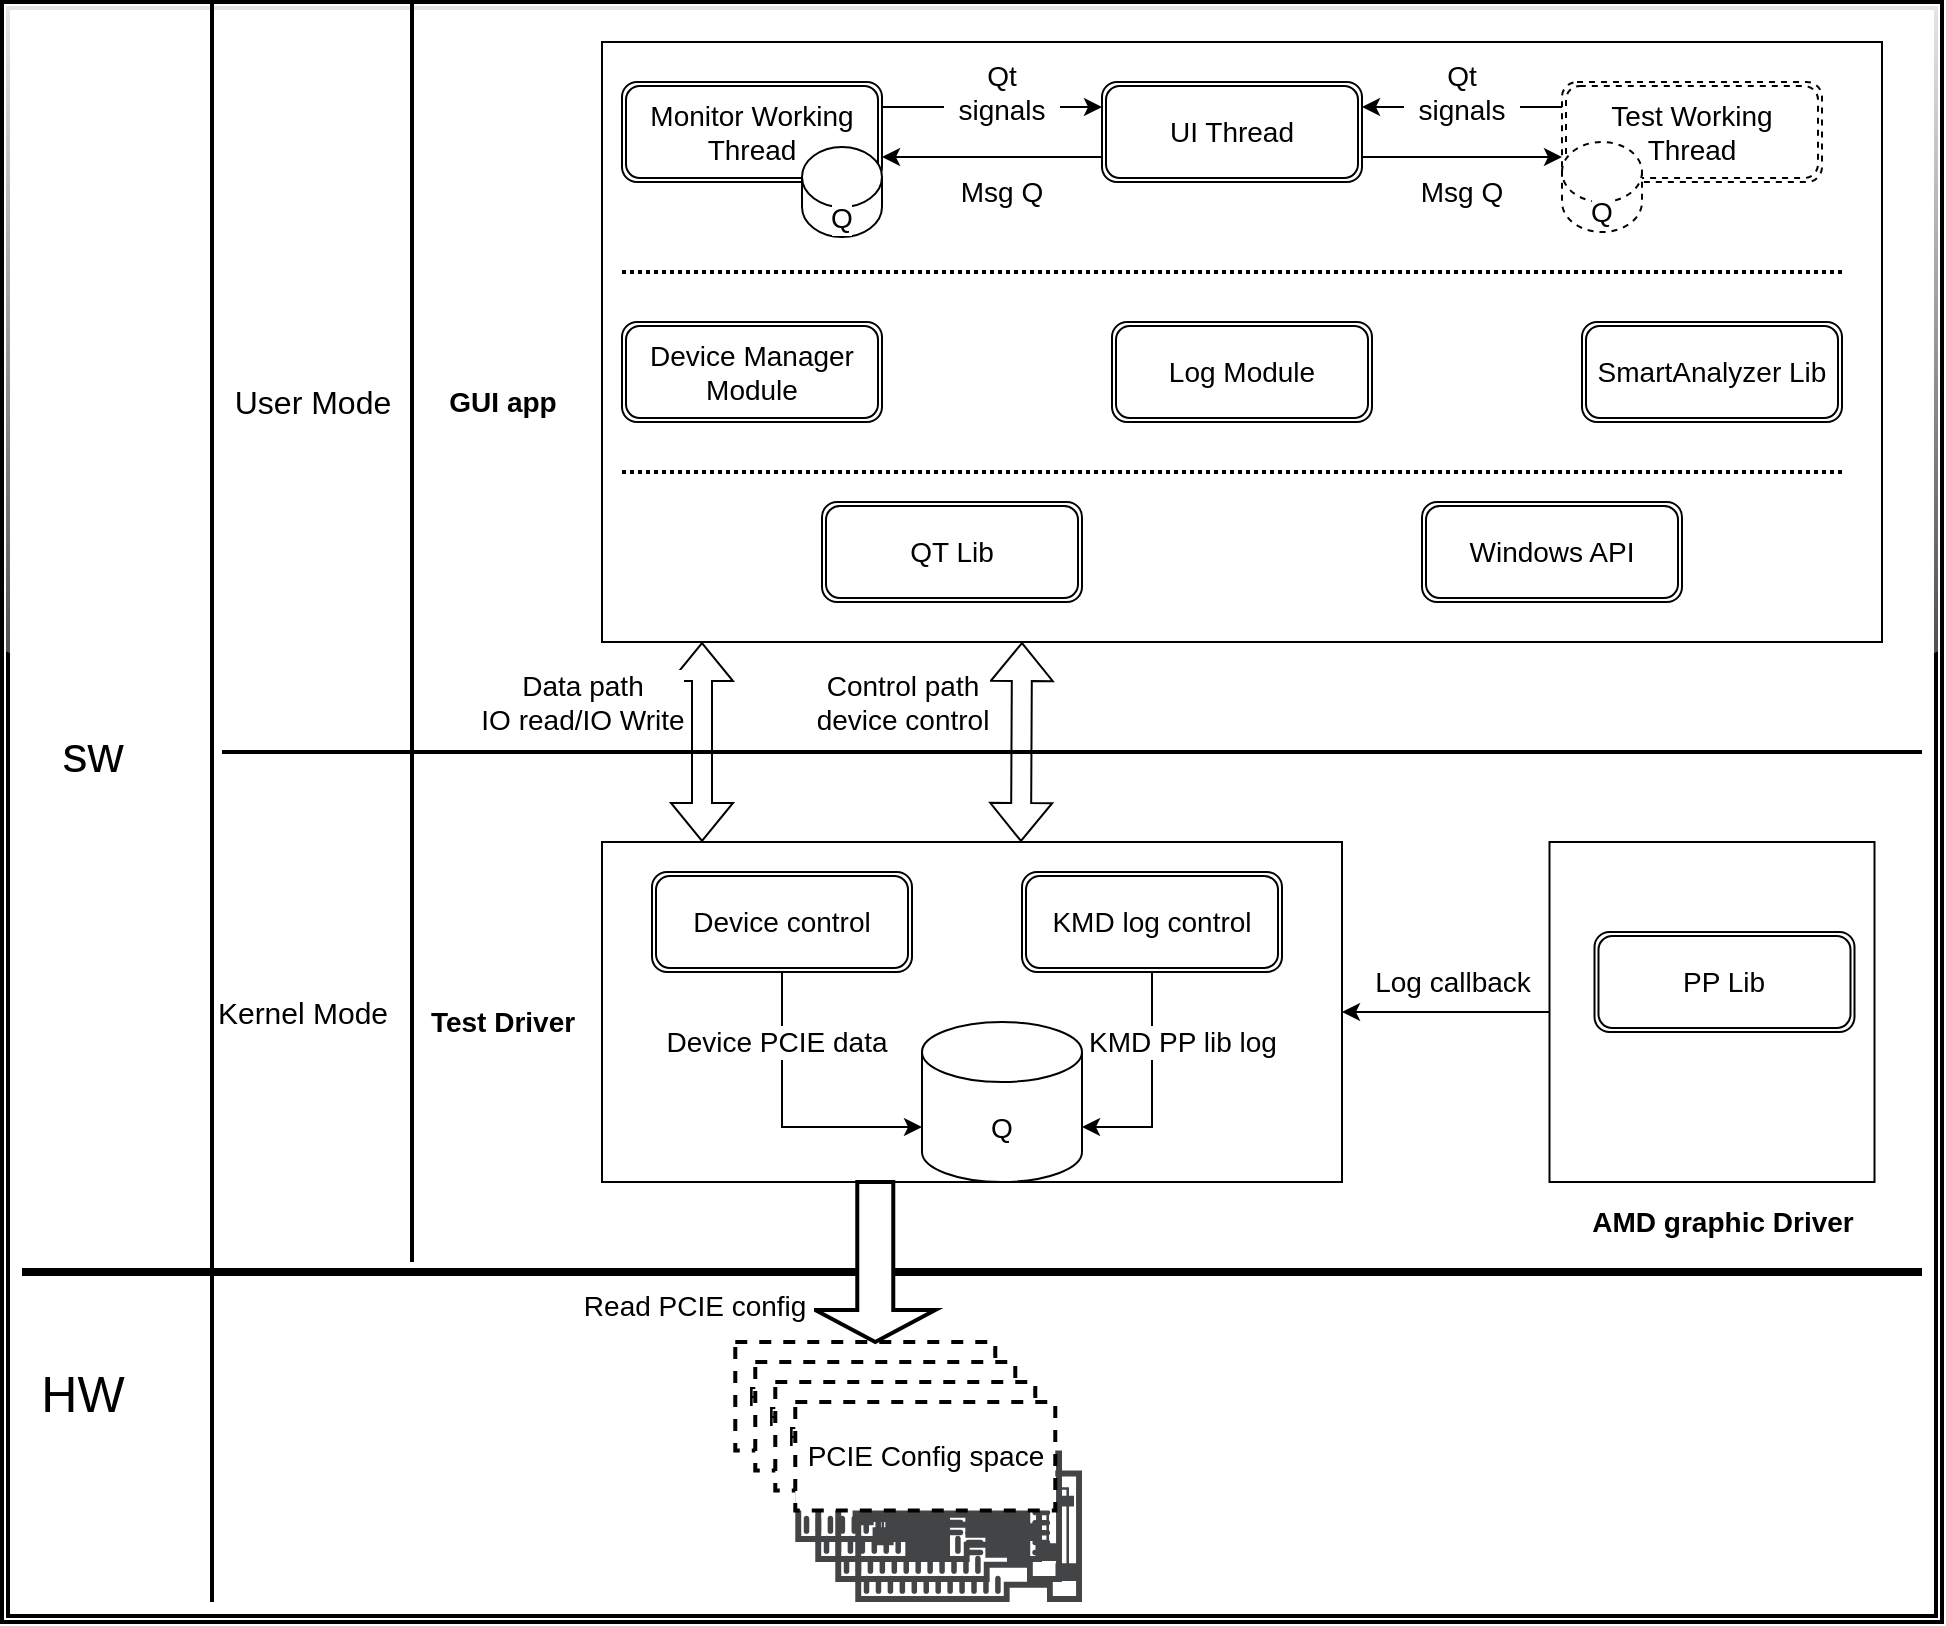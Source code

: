 <mxfile version="16.5.6" type="github">
  <diagram id="kgpKYQtTHZ0yAKxKKP6v" name="Page-1">
    <mxGraphModel dx="2523" dy="899" grid="1" gridSize="10" guides="1" tooltips="1" connect="1" arrows="1" fold="1" page="1" pageScale="1" pageWidth="850" pageHeight="1100" math="0" shadow="0">
      <root>
        <mxCell id="0" />
        <mxCell id="1" parent="0" />
        <mxCell id="bdpj6q706ZwAjSxWvGq5-77" value="" style="shape=ext;double=1;rounded=0;whiteSpace=wrap;html=1;glass=1;fontSize=25;strokeWidth=2;shadow=0;sketch=0;labelBackgroundColor=default;" vertex="1" parent="1">
          <mxGeometry x="-170" y="310" width="970" height="810" as="geometry" />
        </mxCell>
        <mxCell id="bdpj6q706ZwAjSxWvGq5-51" value="&lt;span style=&quot;font-size: 14px;&quot;&gt;PCIE Config space&lt;/span&gt;" style="rounded=0;whiteSpace=wrap;html=1;dashed=1;strokeWidth=2;glass=0;fontSize=14;fontStyle=0;labelBackgroundColor=default;" vertex="1" parent="1">
          <mxGeometry x="196.64" y="980" width="130" height="54.25" as="geometry" />
        </mxCell>
        <mxCell id="bdpj6q706ZwAjSxWvGq5-3" value="&lt;font style=&quot;font-size: 16px&quot;&gt;User Mode&lt;/font&gt;" style="text;html=1;align=center;verticalAlign=middle;resizable=0;points=[];autosize=1;strokeColor=none;fillColor=none;fontSize=14;fontStyle=0;labelBackgroundColor=default;" vertex="1" parent="1">
          <mxGeometry x="-60" y="500" width="90" height="20" as="geometry" />
        </mxCell>
        <mxCell id="bdpj6q706ZwAjSxWvGq5-4" value="&lt;b&gt;GUI app&lt;/b&gt;" style="text;html=1;align=center;verticalAlign=middle;resizable=0;points=[];autosize=1;strokeColor=none;fillColor=none;fontSize=14;fontStyle=0;labelBackgroundColor=default;" vertex="1" parent="1">
          <mxGeometry x="45" y="500" width="70" height="20" as="geometry" />
        </mxCell>
        <mxCell id="bdpj6q706ZwAjSxWvGq5-5" value="&lt;font style=&quot;font-size: 15px&quot;&gt;Kernel Mode&lt;/font&gt;" style="text;html=1;align=center;verticalAlign=middle;resizable=0;points=[];autosize=1;strokeColor=none;fillColor=none;fontSize=14;fontStyle=0;labelBackgroundColor=default;" vertex="1" parent="1">
          <mxGeometry x="-70" y="805" width="100" height="20" as="geometry" />
        </mxCell>
        <mxCell id="bdpj6q706ZwAjSxWvGq5-6" value="" style="line;strokeWidth=2;direction=south;html=1;fontSize=14;fontStyle=0;labelBackgroundColor=default;" vertex="1" parent="1">
          <mxGeometry x="30" y="310" width="10" height="630" as="geometry" />
        </mxCell>
        <mxCell id="bdpj6q706ZwAjSxWvGq5-7" value="" style="line;strokeWidth=4;html=1;perimeter=backbonePerimeter;points=[];outlineConnect=0;fontSize=14;fontStyle=0;labelBackgroundColor=default;" vertex="1" parent="1">
          <mxGeometry x="-160" y="940" width="950" height="10" as="geometry" />
        </mxCell>
        <mxCell id="bdpj6q706ZwAjSxWvGq5-8" value="" style="line;strokeWidth=2;direction=south;html=1;fontSize=14;fontStyle=0;labelBackgroundColor=default;" vertex="1" parent="1">
          <mxGeometry x="-70" y="310" width="10" height="800" as="geometry" />
        </mxCell>
        <mxCell id="bdpj6q706ZwAjSxWvGq5-9" value="&lt;font style=&quot;font-size: 25px&quot;&gt;sw&lt;/font&gt;" style="text;html=1;align=center;verticalAlign=middle;resizable=0;points=[];autosize=1;strokeColor=none;fillColor=none;fontSize=14;fontStyle=0;labelBackgroundColor=default;" vertex="1" parent="1">
          <mxGeometry x="-150" y="670" width="50" height="30" as="geometry" />
        </mxCell>
        <mxCell id="bdpj6q706ZwAjSxWvGq5-10" value="&lt;font style=&quot;font-size: 25px&quot;&gt;HW&lt;/font&gt;" style="text;html=1;align=center;verticalAlign=middle;resizable=0;points=[];autosize=1;strokeColor=none;fillColor=none;fontSize=14;fontStyle=0;labelBackgroundColor=default;" vertex="1" parent="1">
          <mxGeometry x="-160" y="990" width="60" height="30" as="geometry" />
        </mxCell>
        <mxCell id="bdpj6q706ZwAjSxWvGq5-11" value="" style="whiteSpace=wrap;html=1;fontSize=14;fontStyle=0;labelBackgroundColor=default;" vertex="1" parent="1">
          <mxGeometry x="130" y="730" width="370" height="170" as="geometry" />
        </mxCell>
        <mxCell id="bdpj6q706ZwAjSxWvGq5-73" style="edgeStyle=orthogonalEdgeStyle;rounded=0;orthogonalLoop=1;jettySize=auto;html=1;fontSize=14;fontStyle=0;labelBackgroundColor=default;" edge="1" parent="1" source="bdpj6q706ZwAjSxWvGq5-12" target="bdpj6q706ZwAjSxWvGq5-11">
          <mxGeometry relative="1" as="geometry" />
        </mxCell>
        <mxCell id="bdpj6q706ZwAjSxWvGq5-12" value="" style="whiteSpace=wrap;html=1;fontSize=14;fontStyle=0;labelBackgroundColor=default;" vertex="1" parent="1">
          <mxGeometry x="603.75" y="730" width="162.5" height="170" as="geometry" />
        </mxCell>
        <mxCell id="bdpj6q706ZwAjSxWvGq5-13" value="" style="whiteSpace=wrap;html=1;fontSize=14;fontStyle=0;labelBackgroundColor=default;" vertex="1" parent="1">
          <mxGeometry x="130" y="330" width="640" height="300" as="geometry" />
        </mxCell>
        <mxCell id="bdpj6q706ZwAjSxWvGq5-14" value="&lt;b&gt;Test Driver&lt;/b&gt;" style="text;html=1;align=center;verticalAlign=middle;resizable=0;points=[];autosize=1;strokeColor=none;fillColor=none;fontSize=14;fontStyle=0;labelBackgroundColor=default;" vertex="1" parent="1">
          <mxGeometry x="35" y="810" width="90" height="20" as="geometry" />
        </mxCell>
        <mxCell id="bdpj6q706ZwAjSxWvGq5-16" value="&lt;b&gt;AMD graphic Driver&lt;/b&gt;" style="text;html=1;align=center;verticalAlign=middle;resizable=0;points=[];autosize=1;strokeColor=none;fillColor=none;fontSize=14;fontStyle=0;labelBackgroundColor=default;" vertex="1" parent="1">
          <mxGeometry x="615" y="910" width="150" height="20" as="geometry" />
        </mxCell>
        <mxCell id="bdpj6q706ZwAjSxWvGq5-32" style="edgeStyle=orthogonalEdgeStyle;rounded=0;orthogonalLoop=1;jettySize=auto;html=1;entryX=1;entryY=0.75;entryDx=0;entryDy=0;fontSize=14;fontStyle=0;labelBackgroundColor=default;" edge="1" parent="1" source="bdpj6q706ZwAjSxWvGq5-17" target="bdpj6q706ZwAjSxWvGq5-18">
          <mxGeometry relative="1" as="geometry">
            <Array as="points">
              <mxPoint x="325" y="388" />
            </Array>
          </mxGeometry>
        </mxCell>
        <mxCell id="bdpj6q706ZwAjSxWvGq5-34" style="edgeStyle=orthogonalEdgeStyle;rounded=0;orthogonalLoop=1;jettySize=auto;html=1;entryX=0;entryY=0.75;entryDx=0;entryDy=0;exitX=1;exitY=0.75;exitDx=0;exitDy=0;fontSize=14;fontStyle=0;labelBackgroundColor=default;" edge="1" parent="1" source="bdpj6q706ZwAjSxWvGq5-17" target="bdpj6q706ZwAjSxWvGq5-19">
          <mxGeometry relative="1" as="geometry" />
        </mxCell>
        <mxCell id="bdpj6q706ZwAjSxWvGq5-17" value="UI Thread" style="shape=ext;double=1;rounded=1;whiteSpace=wrap;html=1;fontSize=14;fontStyle=0;labelBackgroundColor=default;" vertex="1" parent="1">
          <mxGeometry x="380" y="350" width="130" height="50" as="geometry" />
        </mxCell>
        <mxCell id="bdpj6q706ZwAjSxWvGq5-26" style="edgeStyle=orthogonalEdgeStyle;rounded=0;orthogonalLoop=1;jettySize=auto;html=1;exitX=1;exitY=0.25;exitDx=0;exitDy=0;entryX=0;entryY=0.25;entryDx=0;entryDy=0;fontSize=14;fontStyle=0;labelBackgroundColor=default;" edge="1" parent="1" source="bdpj6q706ZwAjSxWvGq5-18" target="bdpj6q706ZwAjSxWvGq5-17">
          <mxGeometry relative="1" as="geometry" />
        </mxCell>
        <mxCell id="bdpj6q706ZwAjSxWvGq5-18" value="Monitor Working Thread" style="shape=ext;double=1;rounded=1;whiteSpace=wrap;html=1;fontSize=14;fontStyle=0;labelBackgroundColor=default;" vertex="1" parent="1">
          <mxGeometry x="140" y="350" width="130" height="50" as="geometry" />
        </mxCell>
        <mxCell id="bdpj6q706ZwAjSxWvGq5-28" style="edgeStyle=orthogonalEdgeStyle;rounded=0;orthogonalLoop=1;jettySize=auto;html=1;entryX=1;entryY=0.25;entryDx=0;entryDy=0;exitX=0;exitY=0.25;exitDx=0;exitDy=0;fontSize=14;fontStyle=0;labelBackgroundColor=default;" edge="1" parent="1" source="bdpj6q706ZwAjSxWvGq5-19" target="bdpj6q706ZwAjSxWvGq5-17">
          <mxGeometry relative="1" as="geometry" />
        </mxCell>
        <mxCell id="bdpj6q706ZwAjSxWvGq5-19" value="Test Working Thread" style="shape=ext;double=1;rounded=1;whiteSpace=wrap;html=1;dashed=1;fontSize=14;fontStyle=0;labelBackgroundColor=default;" vertex="1" parent="1">
          <mxGeometry x="610" y="350" width="130" height="50" as="geometry" />
        </mxCell>
        <mxCell id="bdpj6q706ZwAjSxWvGq5-20" value="Device Manager Module" style="shape=ext;double=1;rounded=1;whiteSpace=wrap;html=1;fontSize=14;fontStyle=0;labelBackgroundColor=default;" vertex="1" parent="1">
          <mxGeometry x="140" y="470" width="130" height="50" as="geometry" />
        </mxCell>
        <mxCell id="bdpj6q706ZwAjSxWvGq5-21" value="Log Module" style="shape=ext;double=1;rounded=1;whiteSpace=wrap;html=1;fontSize=14;fontStyle=0;labelBackgroundColor=default;" vertex="1" parent="1">
          <mxGeometry x="385" y="470" width="130" height="50" as="geometry" />
        </mxCell>
        <mxCell id="bdpj6q706ZwAjSxWvGq5-22" value="QT Lib" style="shape=ext;double=1;rounded=1;whiteSpace=wrap;html=1;fontSize=14;fontStyle=0;labelBackgroundColor=default;" vertex="1" parent="1">
          <mxGeometry x="240" y="560" width="130" height="50" as="geometry" />
        </mxCell>
        <mxCell id="bdpj6q706ZwAjSxWvGq5-23" value="Windows API" style="shape=ext;double=1;rounded=1;whiteSpace=wrap;html=1;fontSize=14;fontStyle=0;labelBackgroundColor=default;" vertex="1" parent="1">
          <mxGeometry x="540" y="560" width="130" height="50" as="geometry" />
        </mxCell>
        <mxCell id="bdpj6q706ZwAjSxWvGq5-24" value="SmartAnalyzer Lib" style="shape=ext;double=1;rounded=1;whiteSpace=wrap;html=1;fontSize=14;fontStyle=0;labelBackgroundColor=default;" vertex="1" parent="1">
          <mxGeometry x="620" y="470" width="130" height="50" as="geometry" />
        </mxCell>
        <mxCell id="bdpj6q706ZwAjSxWvGq5-27" value="Qt signals" style="text;html=1;strokeColor=none;fillColor=none;align=center;verticalAlign=middle;whiteSpace=wrap;rounded=0;fontSize=14;fontStyle=0;labelBackgroundColor=default;" vertex="1" parent="1">
          <mxGeometry x="300" y="340" width="60" height="30" as="geometry" />
        </mxCell>
        <mxCell id="bdpj6q706ZwAjSxWvGq5-29" value="Qt signals" style="text;html=1;strokeColor=none;fillColor=none;align=center;verticalAlign=middle;whiteSpace=wrap;rounded=0;fontSize=14;fontStyle=0;labelBackgroundColor=default;" vertex="1" parent="1">
          <mxGeometry x="530" y="340" width="60" height="30" as="geometry" />
        </mxCell>
        <mxCell id="bdpj6q706ZwAjSxWvGq5-33" value="Msg Q" style="text;html=1;strokeColor=none;fillColor=none;align=center;verticalAlign=middle;whiteSpace=wrap;rounded=0;fontSize=14;fontStyle=0;labelBackgroundColor=default;" vertex="1" parent="1">
          <mxGeometry x="300" y="390" width="60" height="30" as="geometry" />
        </mxCell>
        <mxCell id="bdpj6q706ZwAjSxWvGq5-35" value="Msg Q" style="text;html=1;strokeColor=none;fillColor=none;align=center;verticalAlign=middle;whiteSpace=wrap;rounded=0;fontSize=14;fontStyle=0;labelBackgroundColor=default;" vertex="1" parent="1">
          <mxGeometry x="530" y="390" width="60" height="30" as="geometry" />
        </mxCell>
        <mxCell id="bdpj6q706ZwAjSxWvGq5-36" value="Q" style="shape=cylinder3;whiteSpace=wrap;html=1;boundedLbl=1;backgroundOutline=1;size=15;fontSize=14;fontStyle=0;labelBackgroundColor=default;" vertex="1" parent="1">
          <mxGeometry x="230" y="382.5" width="40" height="45" as="geometry" />
        </mxCell>
        <mxCell id="bdpj6q706ZwAjSxWvGq5-37" value="Q" style="shape=cylinder3;whiteSpace=wrap;html=1;boundedLbl=1;backgroundOutline=1;size=15;dashed=1;fontSize=14;fontStyle=0;labelBackgroundColor=default;" vertex="1" parent="1">
          <mxGeometry x="610" y="380" width="40" height="45" as="geometry" />
        </mxCell>
        <mxCell id="bdpj6q706ZwAjSxWvGq5-39" value="" style="line;strokeWidth=2;html=1;dashed=1;dashPattern=1 1;fontSize=14;fontStyle=0;labelBackgroundColor=default;" vertex="1" parent="1">
          <mxGeometry x="140" y="440" width="610" height="10" as="geometry" />
        </mxCell>
        <mxCell id="bdpj6q706ZwAjSxWvGq5-40" value="" style="line;strokeWidth=2;html=1;dashed=1;dashPattern=1 1;fontSize=14;fontStyle=0;labelBackgroundColor=default;" vertex="1" parent="1">
          <mxGeometry x="140" y="540" width="610" height="10" as="geometry" />
        </mxCell>
        <mxCell id="bdpj6q706ZwAjSxWvGq5-41" value="" style="line;strokeWidth=2;html=1;fontSize=14;fontStyle=0;labelBackgroundColor=default;" vertex="1" parent="1">
          <mxGeometry x="-60" y="680" width="850" height="10" as="geometry" />
        </mxCell>
        <mxCell id="bdpj6q706ZwAjSxWvGq5-42" value="" style="shape=flexArrow;endArrow=classic;startArrow=classic;html=1;rounded=0;fontSize=14;fontStyle=0;labelBackgroundColor=default;" edge="1" parent="1">
          <mxGeometry width="100" height="100" relative="1" as="geometry">
            <mxPoint x="180" y="730" as="sourcePoint" />
            <mxPoint x="180" y="630" as="targetPoint" />
          </mxGeometry>
        </mxCell>
        <mxCell id="bdpj6q706ZwAjSxWvGq5-44" value="Data path&lt;br style=&quot;font-size: 14px;&quot;&gt;IO read/IO Write" style="edgeLabel;html=1;align=center;verticalAlign=middle;resizable=0;points=[];fontSize=14;fontStyle=0;labelBackgroundColor=default;" vertex="1" connectable="0" parent="bdpj6q706ZwAjSxWvGq5-42">
          <mxGeometry x="0.3" y="-9" relative="1" as="geometry">
            <mxPoint x="-69" y="-5" as="offset" />
          </mxGeometry>
        </mxCell>
        <mxCell id="bdpj6q706ZwAjSxWvGq5-43" value="Q" style="shape=cylinder3;whiteSpace=wrap;html=1;boundedLbl=1;backgroundOutline=1;size=15;fontSize=14;fontStyle=0;labelBackgroundColor=default;" vertex="1" parent="1">
          <mxGeometry x="290" y="820" width="80" height="80" as="geometry" />
        </mxCell>
        <mxCell id="bdpj6q706ZwAjSxWvGq5-45" value="" style="shape=flexArrow;endArrow=classic;startArrow=classic;html=1;rounded=0;fontSize=14;fontStyle=0;labelBackgroundColor=default;" edge="1" parent="1">
          <mxGeometry width="100" height="100" relative="1" as="geometry">
            <mxPoint x="339.5" y="730" as="sourcePoint" />
            <mxPoint x="340" y="630" as="targetPoint" />
          </mxGeometry>
        </mxCell>
        <mxCell id="bdpj6q706ZwAjSxWvGq5-46" value="Control path&lt;br style=&quot;font-size: 14px;&quot;&gt;device control" style="edgeLabel;html=1;align=center;verticalAlign=middle;resizable=0;points=[];fontSize=14;fontStyle=0;labelBackgroundColor=default;" vertex="1" connectable="0" parent="bdpj6q706ZwAjSxWvGq5-45">
          <mxGeometry x="0.3" y="-9" relative="1" as="geometry">
            <mxPoint x="-69" y="-5" as="offset" />
          </mxGeometry>
        </mxCell>
        <mxCell id="bdpj6q706ZwAjSxWvGq5-67" style="edgeStyle=orthogonalEdgeStyle;rounded=0;orthogonalLoop=1;jettySize=auto;html=1;entryX=0;entryY=0;entryDx=0;entryDy=52.5;entryPerimeter=0;exitX=0.5;exitY=1;exitDx=0;exitDy=0;fontSize=14;fontStyle=0;labelBackgroundColor=default;" edge="1" parent="1" source="bdpj6q706ZwAjSxWvGq5-47" target="bdpj6q706ZwAjSxWvGq5-43">
          <mxGeometry relative="1" as="geometry" />
        </mxCell>
        <mxCell id="bdpj6q706ZwAjSxWvGq5-68" value="Device PCIE data" style="edgeLabel;html=1;align=center;verticalAlign=middle;resizable=0;points=[];fontSize=14;fontStyle=0;labelBackgroundColor=default;" vertex="1" connectable="0" parent="bdpj6q706ZwAjSxWvGq5-67">
          <mxGeometry x="-0.783" y="-2" relative="1" as="geometry">
            <mxPoint x="-1" y="19" as="offset" />
          </mxGeometry>
        </mxCell>
        <mxCell id="bdpj6q706ZwAjSxWvGq5-47" value="Device control" style="shape=ext;double=1;rounded=1;whiteSpace=wrap;html=1;fontSize=14;fontStyle=0;labelBackgroundColor=default;" vertex="1" parent="1">
          <mxGeometry x="155" y="745" width="130" height="50" as="geometry" />
        </mxCell>
        <mxCell id="bdpj6q706ZwAjSxWvGq5-69" style="edgeStyle=orthogonalEdgeStyle;rounded=0;orthogonalLoop=1;jettySize=auto;html=1;entryX=1;entryY=0;entryDx=0;entryDy=52.5;entryPerimeter=0;fontSize=14;fontStyle=0;labelBackgroundColor=default;" edge="1" parent="1" source="bdpj6q706ZwAjSxWvGq5-48" target="bdpj6q706ZwAjSxWvGq5-43">
          <mxGeometry relative="1" as="geometry">
            <Array as="points">
              <mxPoint x="405" y="873" />
            </Array>
          </mxGeometry>
        </mxCell>
        <mxCell id="bdpj6q706ZwAjSxWvGq5-48" value="KMD log control" style="shape=ext;double=1;rounded=1;whiteSpace=wrap;html=1;fontSize=14;fontStyle=0;labelBackgroundColor=default;" vertex="1" parent="1">
          <mxGeometry x="340" y="745" width="130" height="50" as="geometry" />
        </mxCell>
        <mxCell id="bdpj6q706ZwAjSxWvGq5-49" value="" style="sketch=0;pointerEvents=1;shadow=0;dashed=0;html=1;strokeColor=none;fillColor=#434445;aspect=fixed;labelPosition=center;verticalLabelPosition=bottom;verticalAlign=top;align=center;outlineConnect=0;shape=mxgraph.vvd.physical_network_adapter;fontSize=14;fontStyle=0;labelBackgroundColor=default;" vertex="1" parent="1">
          <mxGeometry x="226.64" y="1014.25" width="113.36" height="65.75" as="geometry" />
        </mxCell>
        <mxCell id="bdpj6q706ZwAjSxWvGq5-52" value="&lt;span style=&quot;font-size: 14px;&quot;&gt;PCIE Config space&lt;/span&gt;" style="rounded=0;whiteSpace=wrap;html=1;dashed=1;strokeWidth=2;glass=0;fontSize=14;fontStyle=0;labelBackgroundColor=default;" vertex="1" parent="1">
          <mxGeometry x="206.64" y="990" width="130" height="54.25" as="geometry" />
        </mxCell>
        <mxCell id="bdpj6q706ZwAjSxWvGq5-53" value="" style="sketch=0;pointerEvents=1;shadow=0;dashed=0;html=1;strokeColor=none;fillColor=#434445;aspect=fixed;labelPosition=center;verticalLabelPosition=bottom;verticalAlign=top;align=center;outlineConnect=0;shape=mxgraph.vvd.physical_network_adapter;fontSize=14;fontStyle=0;labelBackgroundColor=default;" vertex="1" parent="1">
          <mxGeometry x="236.64" y="1024.25" width="113.36" height="65.75" as="geometry" />
        </mxCell>
        <mxCell id="bdpj6q706ZwAjSxWvGq5-54" value="&lt;span style=&quot;font-size: 14px;&quot;&gt;PCIE Config space&lt;/span&gt;" style="rounded=0;whiteSpace=wrap;html=1;dashed=1;strokeWidth=2;glass=0;fontSize=14;fontStyle=0;labelBackgroundColor=default;" vertex="1" parent="1">
          <mxGeometry x="216.64" y="1000" width="130" height="54.25" as="geometry" />
        </mxCell>
        <mxCell id="bdpj6q706ZwAjSxWvGq5-55" value="" style="sketch=0;pointerEvents=1;shadow=0;dashed=0;html=1;strokeColor=none;fillColor=#434445;aspect=fixed;labelPosition=center;verticalLabelPosition=bottom;verticalAlign=top;align=center;outlineConnect=0;shape=mxgraph.vvd.physical_network_adapter;fontSize=14;fontStyle=0;labelBackgroundColor=default;" vertex="1" parent="1">
          <mxGeometry x="246.64" y="1034.25" width="113.36" height="65.75" as="geometry" />
        </mxCell>
        <mxCell id="bdpj6q706ZwAjSxWvGq5-57" value="" style="sketch=0;pointerEvents=1;shadow=0;dashed=0;html=1;strokeColor=none;fillColor=#434445;aspect=fixed;labelPosition=center;verticalLabelPosition=bottom;verticalAlign=top;align=center;outlineConnect=0;shape=mxgraph.vvd.physical_network_adapter;fontSize=14;fontStyle=0;labelBackgroundColor=default;" vertex="1" parent="1">
          <mxGeometry x="256.64" y="1044.25" width="113.36" height="65.75" as="geometry" />
        </mxCell>
        <mxCell id="bdpj6q706ZwAjSxWvGq5-65" value="" style="shape=singleArrow;direction=south;whiteSpace=wrap;html=1;glass=0;strokeWidth=2;fontSize=14;fontStyle=0;labelBackgroundColor=default;" vertex="1" parent="1">
          <mxGeometry x="236.64" y="900" width="60" height="80" as="geometry" />
        </mxCell>
        <mxCell id="bdpj6q706ZwAjSxWvGq5-66" value="Read PCIE config&amp;nbsp;" style="edgeLabel;html=1;align=center;verticalAlign=middle;resizable=0;points=[];fontSize=14;fontStyle=0;labelBackgroundColor=default;" vertex="1" connectable="0" parent="1">
          <mxGeometry x="150" y="960" as="geometry">
            <mxPoint x="28" y="2" as="offset" />
          </mxGeometry>
        </mxCell>
        <mxCell id="bdpj6q706ZwAjSxWvGq5-70" value="KMD PP lib log" style="edgeLabel;html=1;align=center;verticalAlign=middle;resizable=0;points=[];fontSize=14;fontStyle=0;labelBackgroundColor=default;" vertex="1" connectable="0" parent="1">
          <mxGeometry x="420" y="830" as="geometry" />
        </mxCell>
        <mxCell id="bdpj6q706ZwAjSxWvGq5-71" value="PP Lib" style="shape=ext;double=1;rounded=1;whiteSpace=wrap;html=1;fontSize=14;fontStyle=0;labelBackgroundColor=default;" vertex="1" parent="1">
          <mxGeometry x="626.25" y="775" width="130" height="50" as="geometry" />
        </mxCell>
        <mxCell id="bdpj6q706ZwAjSxWvGq5-74" value="Log callback" style="text;html=1;align=center;verticalAlign=middle;resizable=0;points=[];autosize=1;strokeColor=none;fillColor=none;fontSize=14;fontStyle=0;labelBackgroundColor=default;" vertex="1" parent="1">
          <mxGeometry x="510" y="790" width="90" height="20" as="geometry" />
        </mxCell>
        <mxCell id="bdpj6q706ZwAjSxWvGq5-56" value="&lt;span style=&quot;font-size: 14px;&quot;&gt;PCIE Config space&lt;/span&gt;" style="rounded=0;whiteSpace=wrap;html=1;dashed=1;strokeWidth=2;glass=0;fontSize=14;fontStyle=0;labelBackgroundColor=default;" vertex="1" parent="1">
          <mxGeometry x="226.64" y="1010" width="130" height="54.25" as="geometry" />
        </mxCell>
      </root>
    </mxGraphModel>
  </diagram>
</mxfile>
